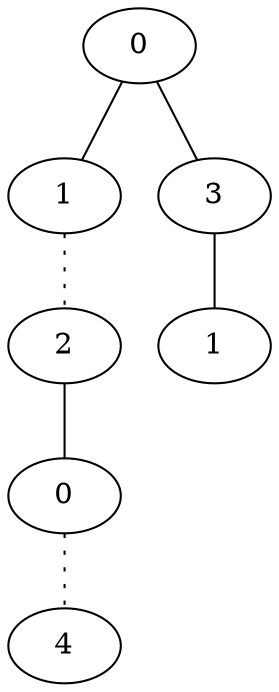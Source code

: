 graph {
a0[label=0];
a1[label=1];
a2[label=2];
a3[label=0];
a4[label=4];
a5[label=3];
a6[label=1];
a0 -- a1;
a0 -- a5;
a1 -- a2 [style=dotted];
a2 -- a3;
a3 -- a4 [style=dotted];
a5 -- a6;
}

